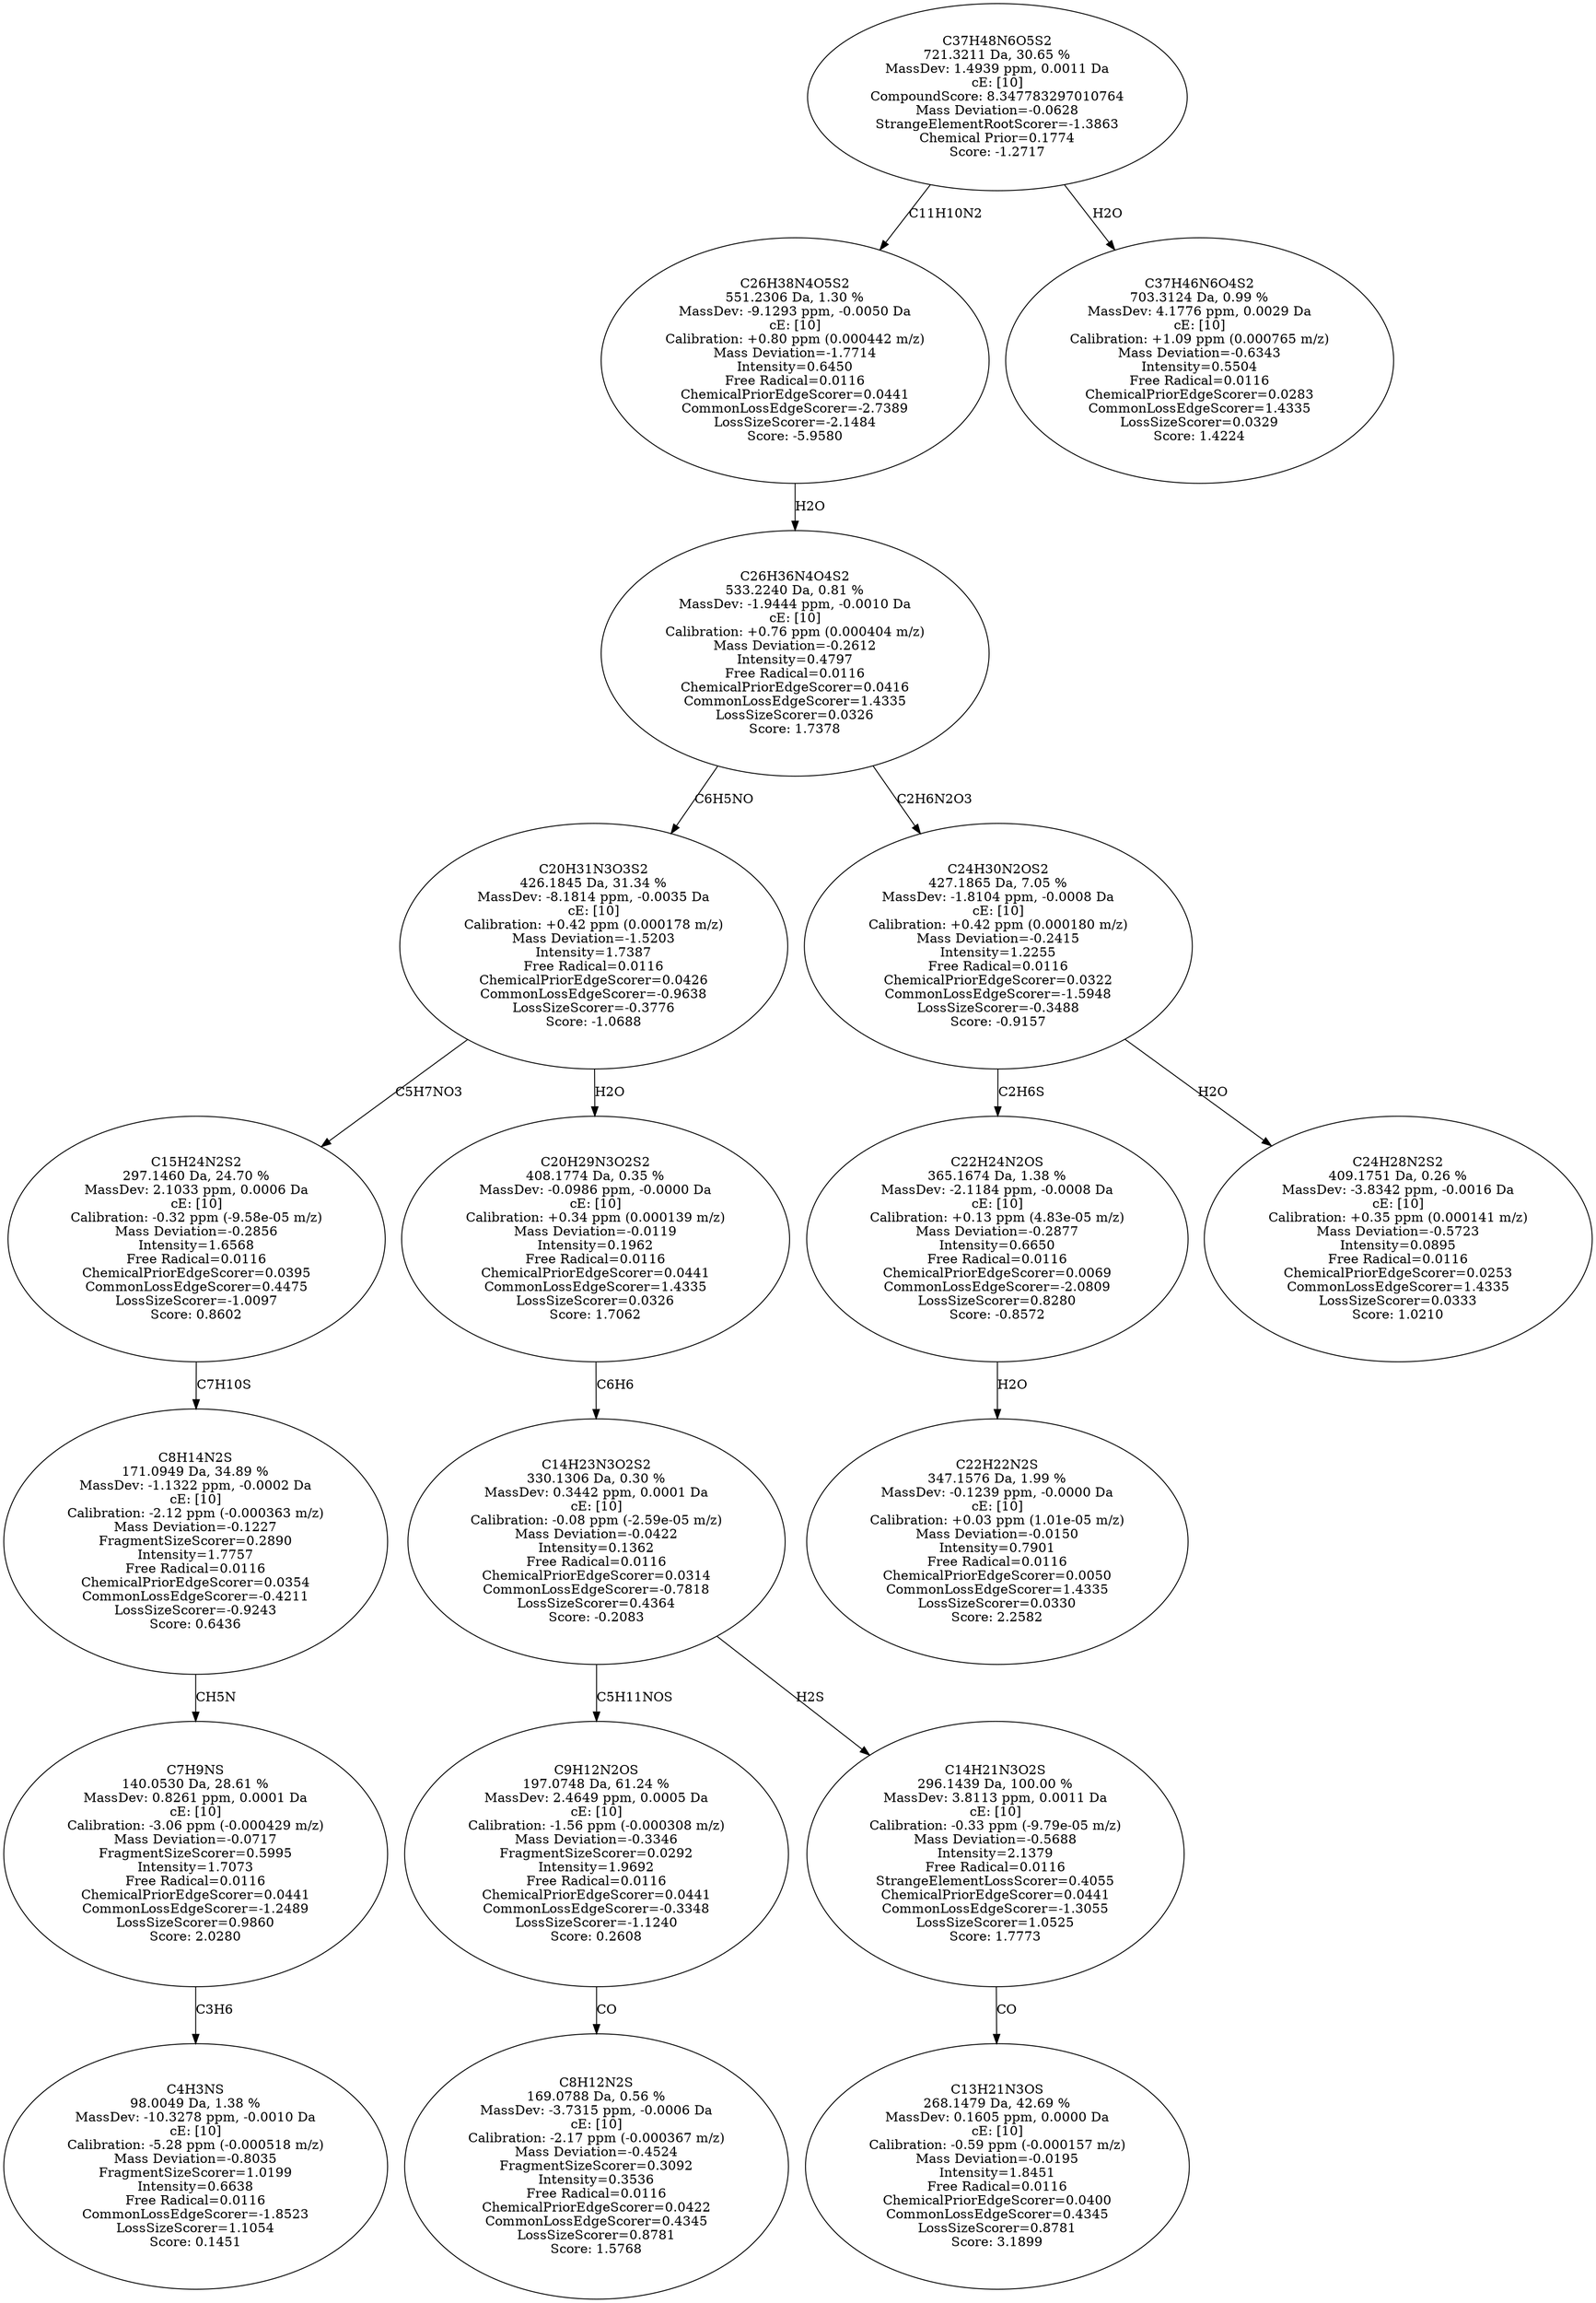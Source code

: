 strict digraph {
v1 [label="C4H3NS\n98.0049 Da, 1.38 %\nMassDev: -10.3278 ppm, -0.0010 Da\ncE: [10]\nCalibration: -5.28 ppm (-0.000518 m/z)\nMass Deviation=-0.8035\nFragmentSizeScorer=1.0199\nIntensity=0.6638\nFree Radical=0.0116\nCommonLossEdgeScorer=-1.8523\nLossSizeScorer=1.1054\nScore: 0.1451"];
v2 [label="C7H9NS\n140.0530 Da, 28.61 %\nMassDev: 0.8261 ppm, 0.0001 Da\ncE: [10]\nCalibration: -3.06 ppm (-0.000429 m/z)\nMass Deviation=-0.0717\nFragmentSizeScorer=0.5995\nIntensity=1.7073\nFree Radical=0.0116\nChemicalPriorEdgeScorer=0.0441\nCommonLossEdgeScorer=-1.2489\nLossSizeScorer=0.9860\nScore: 2.0280"];
v3 [label="C8H14N2S\n171.0949 Da, 34.89 %\nMassDev: -1.1322 ppm, -0.0002 Da\ncE: [10]\nCalibration: -2.12 ppm (-0.000363 m/z)\nMass Deviation=-0.1227\nFragmentSizeScorer=0.2890\nIntensity=1.7757\nFree Radical=0.0116\nChemicalPriorEdgeScorer=0.0354\nCommonLossEdgeScorer=-0.4211\nLossSizeScorer=-0.9243\nScore: 0.6436"];
v4 [label="C15H24N2S2\n297.1460 Da, 24.70 %\nMassDev: 2.1033 ppm, 0.0006 Da\ncE: [10]\nCalibration: -0.32 ppm (-9.58e-05 m/z)\nMass Deviation=-0.2856\nIntensity=1.6568\nFree Radical=0.0116\nChemicalPriorEdgeScorer=0.0395\nCommonLossEdgeScorer=0.4475\nLossSizeScorer=-1.0097\nScore: 0.8602"];
v5 [label="C8H12N2S\n169.0788 Da, 0.56 %\nMassDev: -3.7315 ppm, -0.0006 Da\ncE: [10]\nCalibration: -2.17 ppm (-0.000367 m/z)\nMass Deviation=-0.4524\nFragmentSizeScorer=0.3092\nIntensity=0.3536\nFree Radical=0.0116\nChemicalPriorEdgeScorer=0.0422\nCommonLossEdgeScorer=0.4345\nLossSizeScorer=0.8781\nScore: 1.5768"];
v6 [label="C9H12N2OS\n197.0748 Da, 61.24 %\nMassDev: 2.4649 ppm, 0.0005 Da\ncE: [10]\nCalibration: -1.56 ppm (-0.000308 m/z)\nMass Deviation=-0.3346\nFragmentSizeScorer=0.0292\nIntensity=1.9692\nFree Radical=0.0116\nChemicalPriorEdgeScorer=0.0441\nCommonLossEdgeScorer=-0.3348\nLossSizeScorer=-1.1240\nScore: 0.2608"];
v7 [label="C13H21N3OS\n268.1479 Da, 42.69 %\nMassDev: 0.1605 ppm, 0.0000 Da\ncE: [10]\nCalibration: -0.59 ppm (-0.000157 m/z)\nMass Deviation=-0.0195\nIntensity=1.8451\nFree Radical=0.0116\nChemicalPriorEdgeScorer=0.0400\nCommonLossEdgeScorer=0.4345\nLossSizeScorer=0.8781\nScore: 3.1899"];
v8 [label="C14H21N3O2S\n296.1439 Da, 100.00 %\nMassDev: 3.8113 ppm, 0.0011 Da\ncE: [10]\nCalibration: -0.33 ppm (-9.79e-05 m/z)\nMass Deviation=-0.5688\nIntensity=2.1379\nFree Radical=0.0116\nStrangeElementLossScorer=0.4055\nChemicalPriorEdgeScorer=0.0441\nCommonLossEdgeScorer=-1.3055\nLossSizeScorer=1.0525\nScore: 1.7773"];
v9 [label="C14H23N3O2S2\n330.1306 Da, 0.30 %\nMassDev: 0.3442 ppm, 0.0001 Da\ncE: [10]\nCalibration: -0.08 ppm (-2.59e-05 m/z)\nMass Deviation=-0.0422\nIntensity=0.1362\nFree Radical=0.0116\nChemicalPriorEdgeScorer=0.0314\nCommonLossEdgeScorer=-0.7818\nLossSizeScorer=0.4364\nScore: -0.2083"];
v10 [label="C20H29N3O2S2\n408.1774 Da, 0.35 %\nMassDev: -0.0986 ppm, -0.0000 Da\ncE: [10]\nCalibration: +0.34 ppm (0.000139 m/z)\nMass Deviation=-0.0119\nIntensity=0.1962\nFree Radical=0.0116\nChemicalPriorEdgeScorer=0.0441\nCommonLossEdgeScorer=1.4335\nLossSizeScorer=0.0326\nScore: 1.7062"];
v11 [label="C20H31N3O3S2\n426.1845 Da, 31.34 %\nMassDev: -8.1814 ppm, -0.0035 Da\ncE: [10]\nCalibration: +0.42 ppm (0.000178 m/z)\nMass Deviation=-1.5203\nIntensity=1.7387\nFree Radical=0.0116\nChemicalPriorEdgeScorer=0.0426\nCommonLossEdgeScorer=-0.9638\nLossSizeScorer=-0.3776\nScore: -1.0688"];
v12 [label="C22H22N2S\n347.1576 Da, 1.99 %\nMassDev: -0.1239 ppm, -0.0000 Da\ncE: [10]\nCalibration: +0.03 ppm (1.01e-05 m/z)\nMass Deviation=-0.0150\nIntensity=0.7901\nFree Radical=0.0116\nChemicalPriorEdgeScorer=0.0050\nCommonLossEdgeScorer=1.4335\nLossSizeScorer=0.0330\nScore: 2.2582"];
v13 [label="C22H24N2OS\n365.1674 Da, 1.38 %\nMassDev: -2.1184 ppm, -0.0008 Da\ncE: [10]\nCalibration: +0.13 ppm (4.83e-05 m/z)\nMass Deviation=-0.2877\nIntensity=0.6650\nFree Radical=0.0116\nChemicalPriorEdgeScorer=0.0069\nCommonLossEdgeScorer=-2.0809\nLossSizeScorer=0.8280\nScore: -0.8572"];
v14 [label="C24H28N2S2\n409.1751 Da, 0.26 %\nMassDev: -3.8342 ppm, -0.0016 Da\ncE: [10]\nCalibration: +0.35 ppm (0.000141 m/z)\nMass Deviation=-0.5723\nIntensity=0.0895\nFree Radical=0.0116\nChemicalPriorEdgeScorer=0.0253\nCommonLossEdgeScorer=1.4335\nLossSizeScorer=0.0333\nScore: 1.0210"];
v15 [label="C24H30N2OS2\n427.1865 Da, 7.05 %\nMassDev: -1.8104 ppm, -0.0008 Da\ncE: [10]\nCalibration: +0.42 ppm (0.000180 m/z)\nMass Deviation=-0.2415\nIntensity=1.2255\nFree Radical=0.0116\nChemicalPriorEdgeScorer=0.0322\nCommonLossEdgeScorer=-1.5948\nLossSizeScorer=-0.3488\nScore: -0.9157"];
v16 [label="C26H36N4O4S2\n533.2240 Da, 0.81 %\nMassDev: -1.9444 ppm, -0.0010 Da\ncE: [10]\nCalibration: +0.76 ppm (0.000404 m/z)\nMass Deviation=-0.2612\nIntensity=0.4797\nFree Radical=0.0116\nChemicalPriorEdgeScorer=0.0416\nCommonLossEdgeScorer=1.4335\nLossSizeScorer=0.0326\nScore: 1.7378"];
v17 [label="C26H38N4O5S2\n551.2306 Da, 1.30 %\nMassDev: -9.1293 ppm, -0.0050 Da\ncE: [10]\nCalibration: +0.80 ppm (0.000442 m/z)\nMass Deviation=-1.7714\nIntensity=0.6450\nFree Radical=0.0116\nChemicalPriorEdgeScorer=0.0441\nCommonLossEdgeScorer=-2.7389\nLossSizeScorer=-2.1484\nScore: -5.9580"];
v18 [label="C37H46N6O4S2\n703.3124 Da, 0.99 %\nMassDev: 4.1776 ppm, 0.0029 Da\ncE: [10]\nCalibration: +1.09 ppm (0.000765 m/z)\nMass Deviation=-0.6343\nIntensity=0.5504\nFree Radical=0.0116\nChemicalPriorEdgeScorer=0.0283\nCommonLossEdgeScorer=1.4335\nLossSizeScorer=0.0329\nScore: 1.4224"];
v19 [label="C37H48N6O5S2\n721.3211 Da, 30.65 %\nMassDev: 1.4939 ppm, 0.0011 Da\ncE: [10]\nCompoundScore: 8.347783297010764\nMass Deviation=-0.0628\nStrangeElementRootScorer=-1.3863\nChemical Prior=0.1774\nScore: -1.2717"];
v2 -> v1 [label="C3H6"];
v3 -> v2 [label="CH5N"];
v4 -> v3 [label="C7H10S"];
v11 -> v4 [label="C5H7NO3"];
v6 -> v5 [label="CO"];
v9 -> v6 [label="C5H11NOS"];
v8 -> v7 [label="CO"];
v9 -> v8 [label="H2S"];
v10 -> v9 [label="C6H6"];
v11 -> v10 [label="H2O"];
v16 -> v11 [label="C6H5NO"];
v13 -> v12 [label="H2O"];
v15 -> v13 [label="C2H6S"];
v15 -> v14 [label="H2O"];
v16 -> v15 [label="C2H6N2O3"];
v17 -> v16 [label="H2O"];
v19 -> v17 [label="C11H10N2"];
v19 -> v18 [label="H2O"];
}